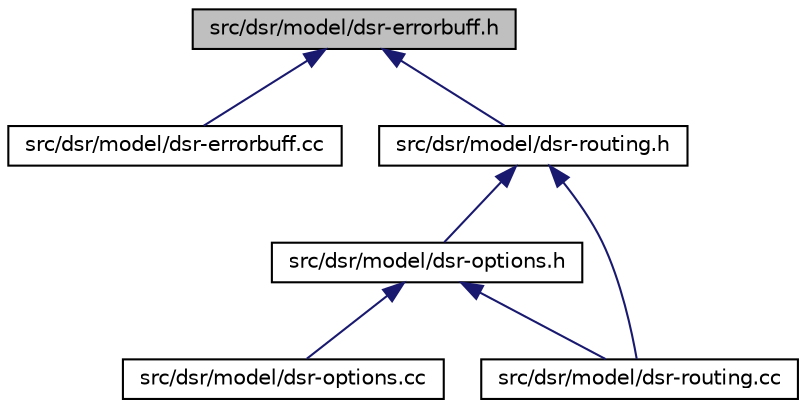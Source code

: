 digraph "src/dsr/model/dsr-errorbuff.h"
{
 // LATEX_PDF_SIZE
  edge [fontname="Helvetica",fontsize="10",labelfontname="Helvetica",labelfontsize="10"];
  node [fontname="Helvetica",fontsize="10",shape=record];
  Node1 [label="src/dsr/model/dsr-errorbuff.h",height=0.2,width=0.4,color="black", fillcolor="grey75", style="filled", fontcolor="black",tooltip=" "];
  Node1 -> Node2 [dir="back",color="midnightblue",fontsize="10",style="solid",fontname="Helvetica"];
  Node2 [label="src/dsr/model/dsr-errorbuff.cc",height=0.2,width=0.4,color="black", fillcolor="white", style="filled",URL="$dsr-errorbuff_8cc.html",tooltip=" "];
  Node1 -> Node3 [dir="back",color="midnightblue",fontsize="10",style="solid",fontname="Helvetica"];
  Node3 [label="src/dsr/model/dsr-routing.h",height=0.2,width=0.4,color="black", fillcolor="white", style="filled",URL="$dsr-routing_8h.html",tooltip=" "];
  Node3 -> Node4 [dir="back",color="midnightblue",fontsize="10",style="solid",fontname="Helvetica"];
  Node4 [label="src/dsr/model/dsr-options.h",height=0.2,width=0.4,color="black", fillcolor="white", style="filled",URL="$dsr-options_8h.html",tooltip=" "];
  Node4 -> Node5 [dir="back",color="midnightblue",fontsize="10",style="solid",fontname="Helvetica"];
  Node5 [label="src/dsr/model/dsr-options.cc",height=0.2,width=0.4,color="black", fillcolor="white", style="filled",URL="$dsr-options_8cc.html",tooltip=" "];
  Node4 -> Node6 [dir="back",color="midnightblue",fontsize="10",style="solid",fontname="Helvetica"];
  Node6 [label="src/dsr/model/dsr-routing.cc",height=0.2,width=0.4,color="black", fillcolor="white", style="filled",URL="$dsr-routing_8cc.html",tooltip=" "];
  Node3 -> Node6 [dir="back",color="midnightblue",fontsize="10",style="solid",fontname="Helvetica"];
}
